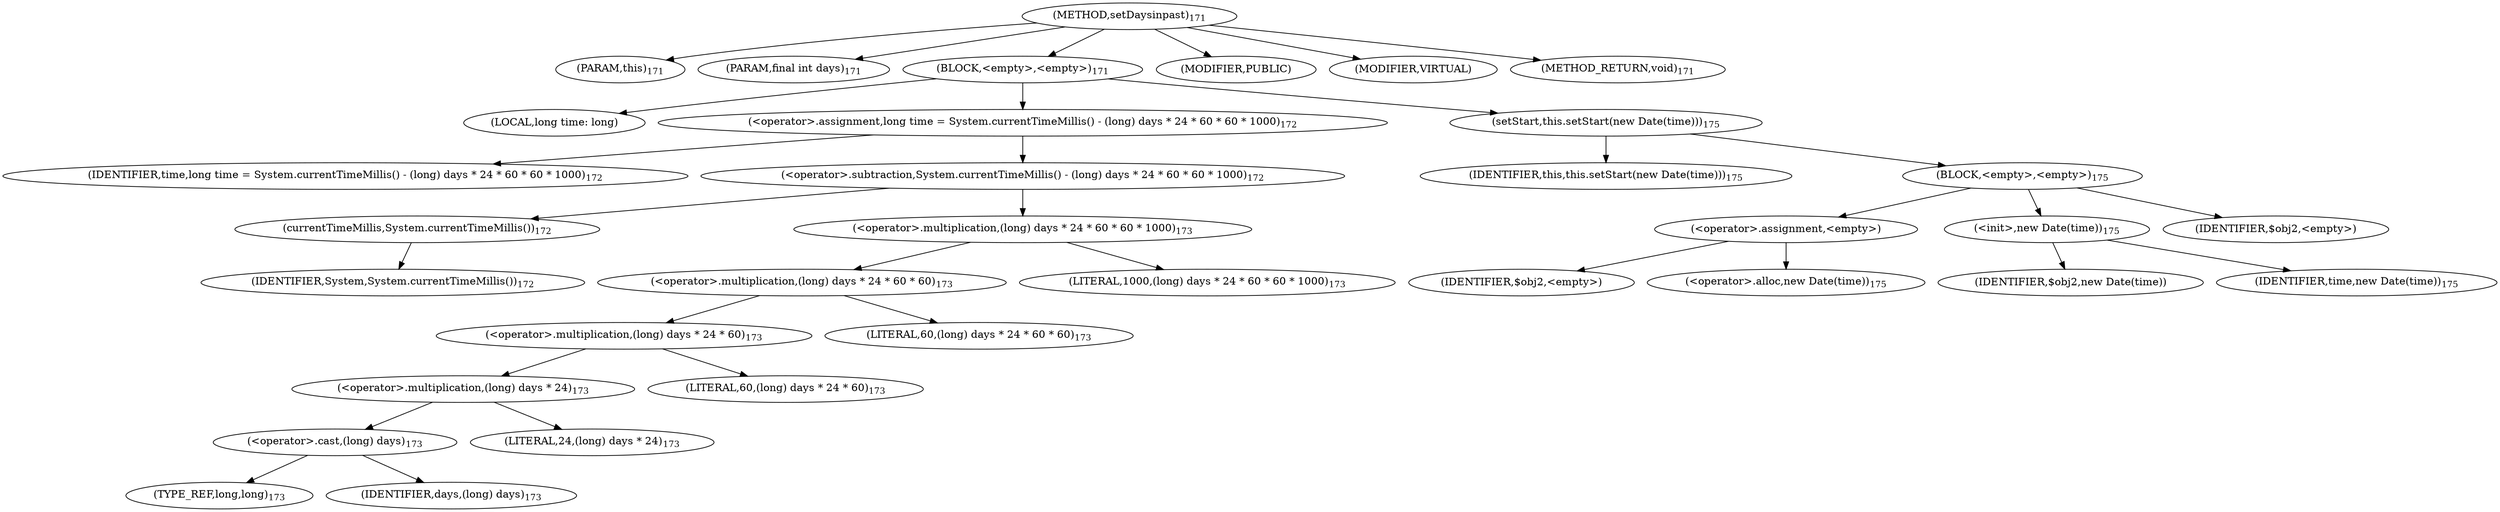 digraph "setDaysinpast" {  
"152" [label = <(METHOD,setDaysinpast)<SUB>171</SUB>> ]
"14" [label = <(PARAM,this)<SUB>171</SUB>> ]
"153" [label = <(PARAM,final int days)<SUB>171</SUB>> ]
"154" [label = <(BLOCK,&lt;empty&gt;,&lt;empty&gt;)<SUB>171</SUB>> ]
"155" [label = <(LOCAL,long time: long)> ]
"156" [label = <(&lt;operator&gt;.assignment,long time = System.currentTimeMillis() - (long) days * 24 * 60 * 60 * 1000)<SUB>172</SUB>> ]
"157" [label = <(IDENTIFIER,time,long time = System.currentTimeMillis() - (long) days * 24 * 60 * 60 * 1000)<SUB>172</SUB>> ]
"158" [label = <(&lt;operator&gt;.subtraction,System.currentTimeMillis() - (long) days * 24 * 60 * 60 * 1000)<SUB>172</SUB>> ]
"159" [label = <(currentTimeMillis,System.currentTimeMillis())<SUB>172</SUB>> ]
"160" [label = <(IDENTIFIER,System,System.currentTimeMillis())<SUB>172</SUB>> ]
"161" [label = <(&lt;operator&gt;.multiplication,(long) days * 24 * 60 * 60 * 1000)<SUB>173</SUB>> ]
"162" [label = <(&lt;operator&gt;.multiplication,(long) days * 24 * 60 * 60)<SUB>173</SUB>> ]
"163" [label = <(&lt;operator&gt;.multiplication,(long) days * 24 * 60)<SUB>173</SUB>> ]
"164" [label = <(&lt;operator&gt;.multiplication,(long) days * 24)<SUB>173</SUB>> ]
"165" [label = <(&lt;operator&gt;.cast,(long) days)<SUB>173</SUB>> ]
"166" [label = <(TYPE_REF,long,long)<SUB>173</SUB>> ]
"167" [label = <(IDENTIFIER,days,(long) days)<SUB>173</SUB>> ]
"168" [label = <(LITERAL,24,(long) days * 24)<SUB>173</SUB>> ]
"169" [label = <(LITERAL,60,(long) days * 24 * 60)<SUB>173</SUB>> ]
"170" [label = <(LITERAL,60,(long) days * 24 * 60 * 60)<SUB>173</SUB>> ]
"171" [label = <(LITERAL,1000,(long) days * 24 * 60 * 60 * 1000)<SUB>173</SUB>> ]
"172" [label = <(setStart,this.setStart(new Date(time)))<SUB>175</SUB>> ]
"13" [label = <(IDENTIFIER,this,this.setStart(new Date(time)))<SUB>175</SUB>> ]
"173" [label = <(BLOCK,&lt;empty&gt;,&lt;empty&gt;)<SUB>175</SUB>> ]
"174" [label = <(&lt;operator&gt;.assignment,&lt;empty&gt;)> ]
"175" [label = <(IDENTIFIER,$obj2,&lt;empty&gt;)> ]
"176" [label = <(&lt;operator&gt;.alloc,new Date(time))<SUB>175</SUB>> ]
"177" [label = <(&lt;init&gt;,new Date(time))<SUB>175</SUB>> ]
"178" [label = <(IDENTIFIER,$obj2,new Date(time))> ]
"179" [label = <(IDENTIFIER,time,new Date(time))<SUB>175</SUB>> ]
"180" [label = <(IDENTIFIER,$obj2,&lt;empty&gt;)> ]
"181" [label = <(MODIFIER,PUBLIC)> ]
"182" [label = <(MODIFIER,VIRTUAL)> ]
"183" [label = <(METHOD_RETURN,void)<SUB>171</SUB>> ]
  "152" -> "14" 
  "152" -> "153" 
  "152" -> "154" 
  "152" -> "181" 
  "152" -> "182" 
  "152" -> "183" 
  "154" -> "155" 
  "154" -> "156" 
  "154" -> "172" 
  "156" -> "157" 
  "156" -> "158" 
  "158" -> "159" 
  "158" -> "161" 
  "159" -> "160" 
  "161" -> "162" 
  "161" -> "171" 
  "162" -> "163" 
  "162" -> "170" 
  "163" -> "164" 
  "163" -> "169" 
  "164" -> "165" 
  "164" -> "168" 
  "165" -> "166" 
  "165" -> "167" 
  "172" -> "13" 
  "172" -> "173" 
  "173" -> "174" 
  "173" -> "177" 
  "173" -> "180" 
  "174" -> "175" 
  "174" -> "176" 
  "177" -> "178" 
  "177" -> "179" 
}
